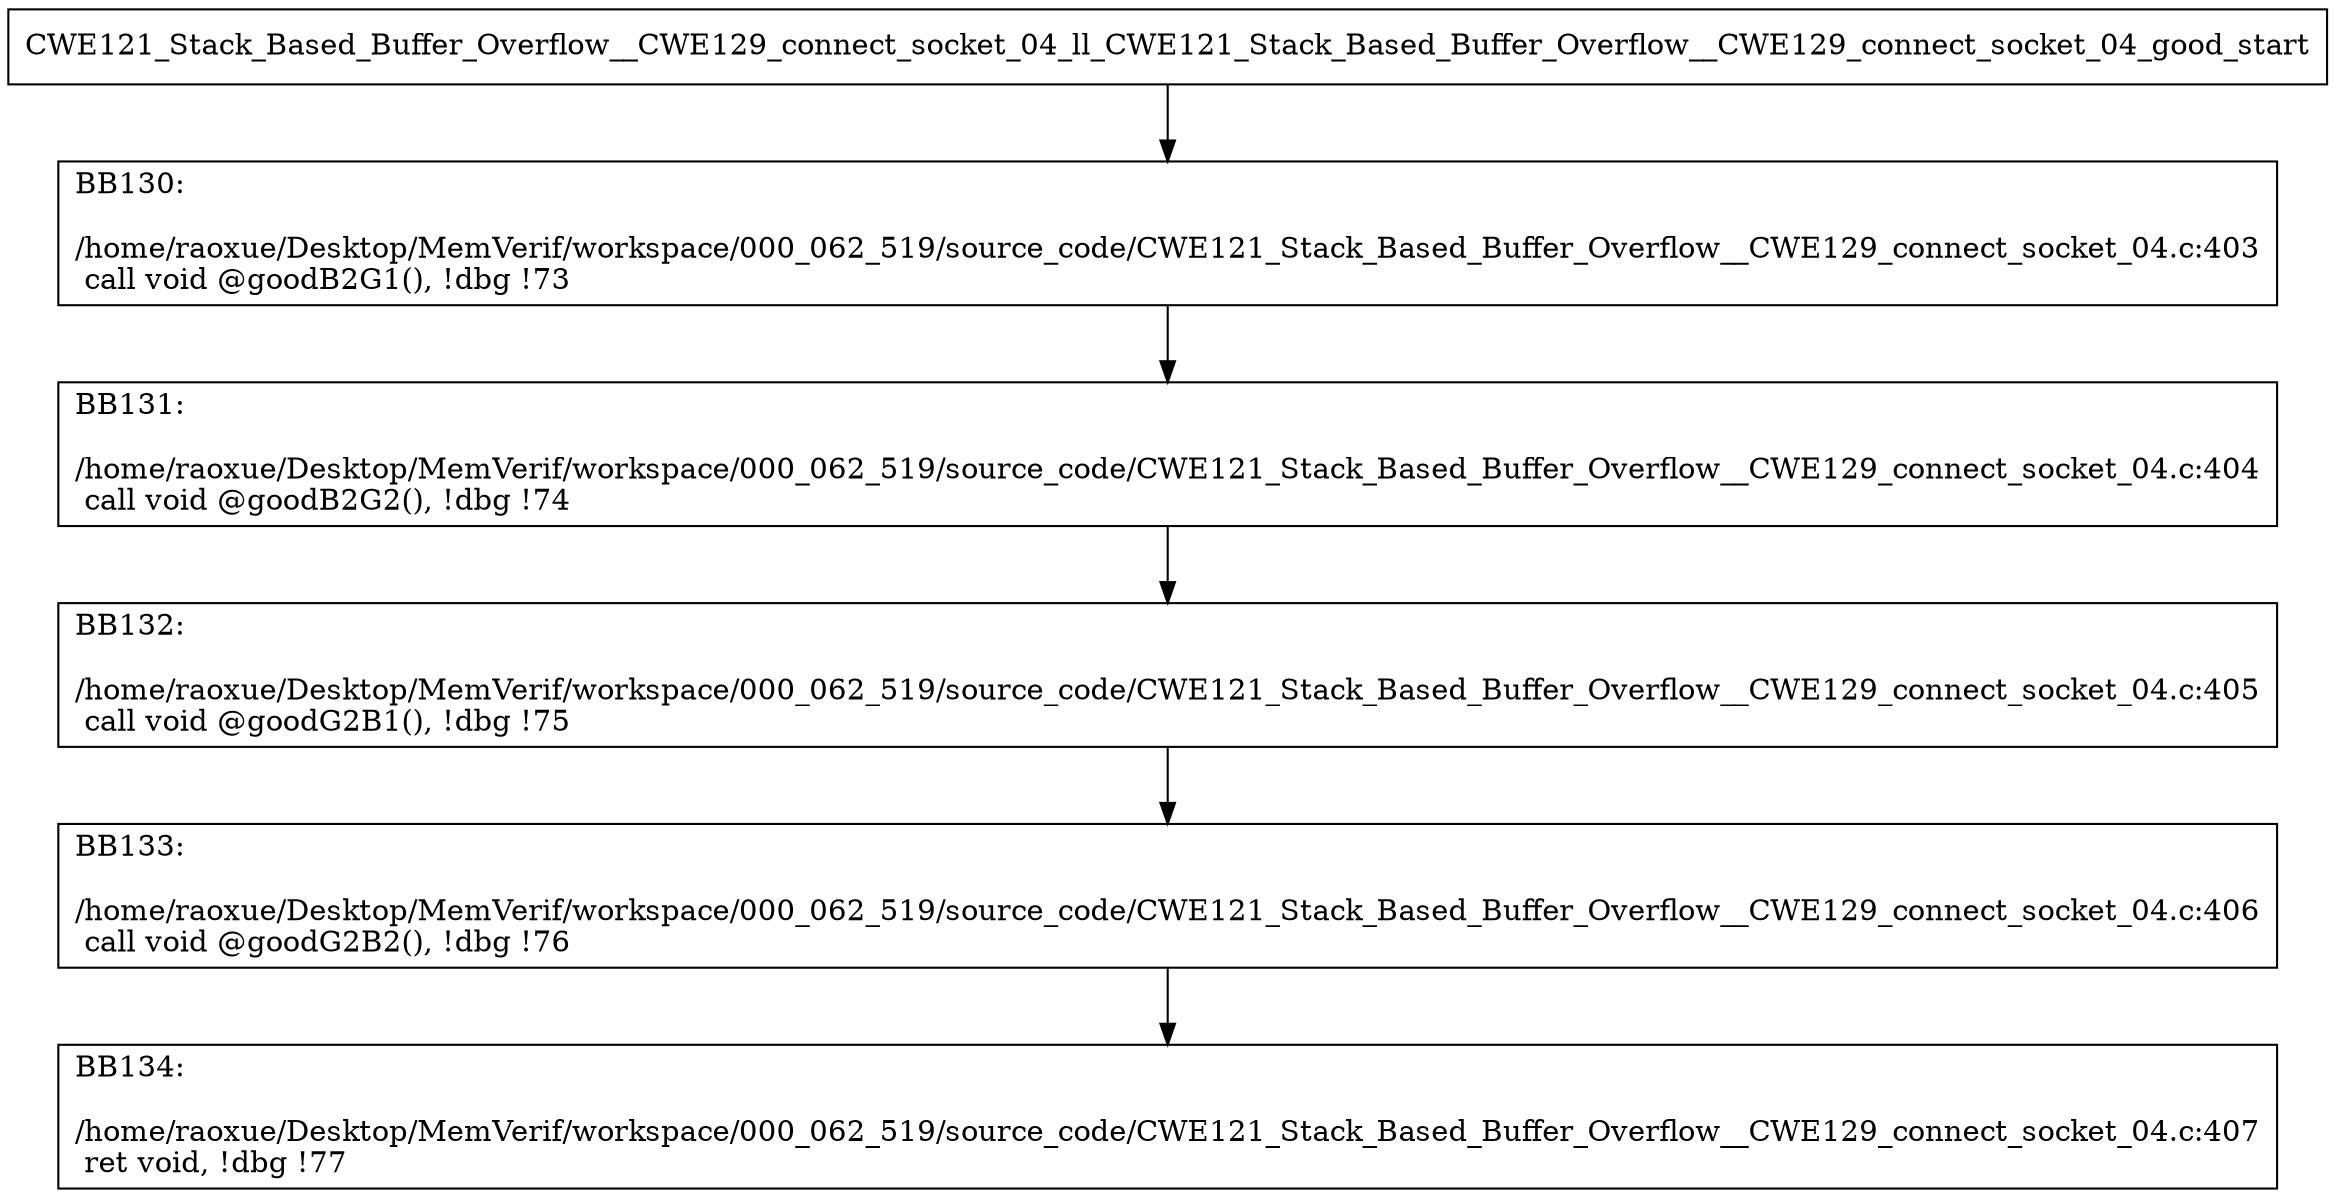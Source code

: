 digraph "CFG for'CWE121_Stack_Based_Buffer_Overflow__CWE129_connect_socket_04_ll_CWE121_Stack_Based_Buffer_Overflow__CWE129_connect_socket_04_good' function" {
	BBCWE121_Stack_Based_Buffer_Overflow__CWE129_connect_socket_04_ll_CWE121_Stack_Based_Buffer_Overflow__CWE129_connect_socket_04_good_start[shape=record,label="{CWE121_Stack_Based_Buffer_Overflow__CWE129_connect_socket_04_ll_CWE121_Stack_Based_Buffer_Overflow__CWE129_connect_socket_04_good_start}"];
	BBCWE121_Stack_Based_Buffer_Overflow__CWE129_connect_socket_04_ll_CWE121_Stack_Based_Buffer_Overflow__CWE129_connect_socket_04_good_start-> CWE121_Stack_Based_Buffer_Overflow__CWE129_connect_socket_04_ll_CWE121_Stack_Based_Buffer_Overflow__CWE129_connect_socket_04_goodBB130;
	CWE121_Stack_Based_Buffer_Overflow__CWE129_connect_socket_04_ll_CWE121_Stack_Based_Buffer_Overflow__CWE129_connect_socket_04_goodBB130 [shape=record, label="{BB130:\l\l/home/raoxue/Desktop/MemVerif/workspace/000_062_519/source_code/CWE121_Stack_Based_Buffer_Overflow__CWE129_connect_socket_04.c:403\l
  call void @goodB2G1(), !dbg !73\l
}"];
	CWE121_Stack_Based_Buffer_Overflow__CWE129_connect_socket_04_ll_CWE121_Stack_Based_Buffer_Overflow__CWE129_connect_socket_04_goodBB130-> CWE121_Stack_Based_Buffer_Overflow__CWE129_connect_socket_04_ll_CWE121_Stack_Based_Buffer_Overflow__CWE129_connect_socket_04_goodBB131;
	CWE121_Stack_Based_Buffer_Overflow__CWE129_connect_socket_04_ll_CWE121_Stack_Based_Buffer_Overflow__CWE129_connect_socket_04_goodBB131 [shape=record, label="{BB131:\l\l/home/raoxue/Desktop/MemVerif/workspace/000_062_519/source_code/CWE121_Stack_Based_Buffer_Overflow__CWE129_connect_socket_04.c:404\l
  call void @goodB2G2(), !dbg !74\l
}"];
	CWE121_Stack_Based_Buffer_Overflow__CWE129_connect_socket_04_ll_CWE121_Stack_Based_Buffer_Overflow__CWE129_connect_socket_04_goodBB131-> CWE121_Stack_Based_Buffer_Overflow__CWE129_connect_socket_04_ll_CWE121_Stack_Based_Buffer_Overflow__CWE129_connect_socket_04_goodBB132;
	CWE121_Stack_Based_Buffer_Overflow__CWE129_connect_socket_04_ll_CWE121_Stack_Based_Buffer_Overflow__CWE129_connect_socket_04_goodBB132 [shape=record, label="{BB132:\l\l/home/raoxue/Desktop/MemVerif/workspace/000_062_519/source_code/CWE121_Stack_Based_Buffer_Overflow__CWE129_connect_socket_04.c:405\l
  call void @goodG2B1(), !dbg !75\l
}"];
	CWE121_Stack_Based_Buffer_Overflow__CWE129_connect_socket_04_ll_CWE121_Stack_Based_Buffer_Overflow__CWE129_connect_socket_04_goodBB132-> CWE121_Stack_Based_Buffer_Overflow__CWE129_connect_socket_04_ll_CWE121_Stack_Based_Buffer_Overflow__CWE129_connect_socket_04_goodBB133;
	CWE121_Stack_Based_Buffer_Overflow__CWE129_connect_socket_04_ll_CWE121_Stack_Based_Buffer_Overflow__CWE129_connect_socket_04_goodBB133 [shape=record, label="{BB133:\l\l/home/raoxue/Desktop/MemVerif/workspace/000_062_519/source_code/CWE121_Stack_Based_Buffer_Overflow__CWE129_connect_socket_04.c:406\l
  call void @goodG2B2(), !dbg !76\l
}"];
	CWE121_Stack_Based_Buffer_Overflow__CWE129_connect_socket_04_ll_CWE121_Stack_Based_Buffer_Overflow__CWE129_connect_socket_04_goodBB133-> CWE121_Stack_Based_Buffer_Overflow__CWE129_connect_socket_04_ll_CWE121_Stack_Based_Buffer_Overflow__CWE129_connect_socket_04_goodBB134;
	CWE121_Stack_Based_Buffer_Overflow__CWE129_connect_socket_04_ll_CWE121_Stack_Based_Buffer_Overflow__CWE129_connect_socket_04_goodBB134 [shape=record, label="{BB134:\l\l/home/raoxue/Desktop/MemVerif/workspace/000_062_519/source_code/CWE121_Stack_Based_Buffer_Overflow__CWE129_connect_socket_04.c:407\l
  ret void, !dbg !77\l
}"];
}
